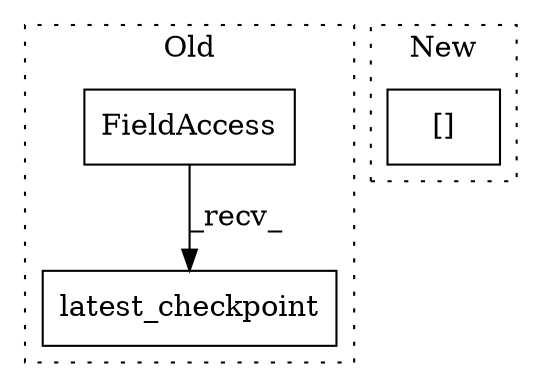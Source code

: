 digraph G {
subgraph cluster0 {
1 [label="latest_checkpoint" a="32" s="18114,18146" l="18,1" shape="box"];
3 [label="FieldAccess" a="22" s="18097" l="16" shape="box"];
label = "Old";
style="dotted";
}
subgraph cluster1 {
2 [label="[]" a="2" s="19010,19031" l="20,1" shape="box"];
label = "New";
style="dotted";
}
3 -> 1 [label="_recv_"];
}